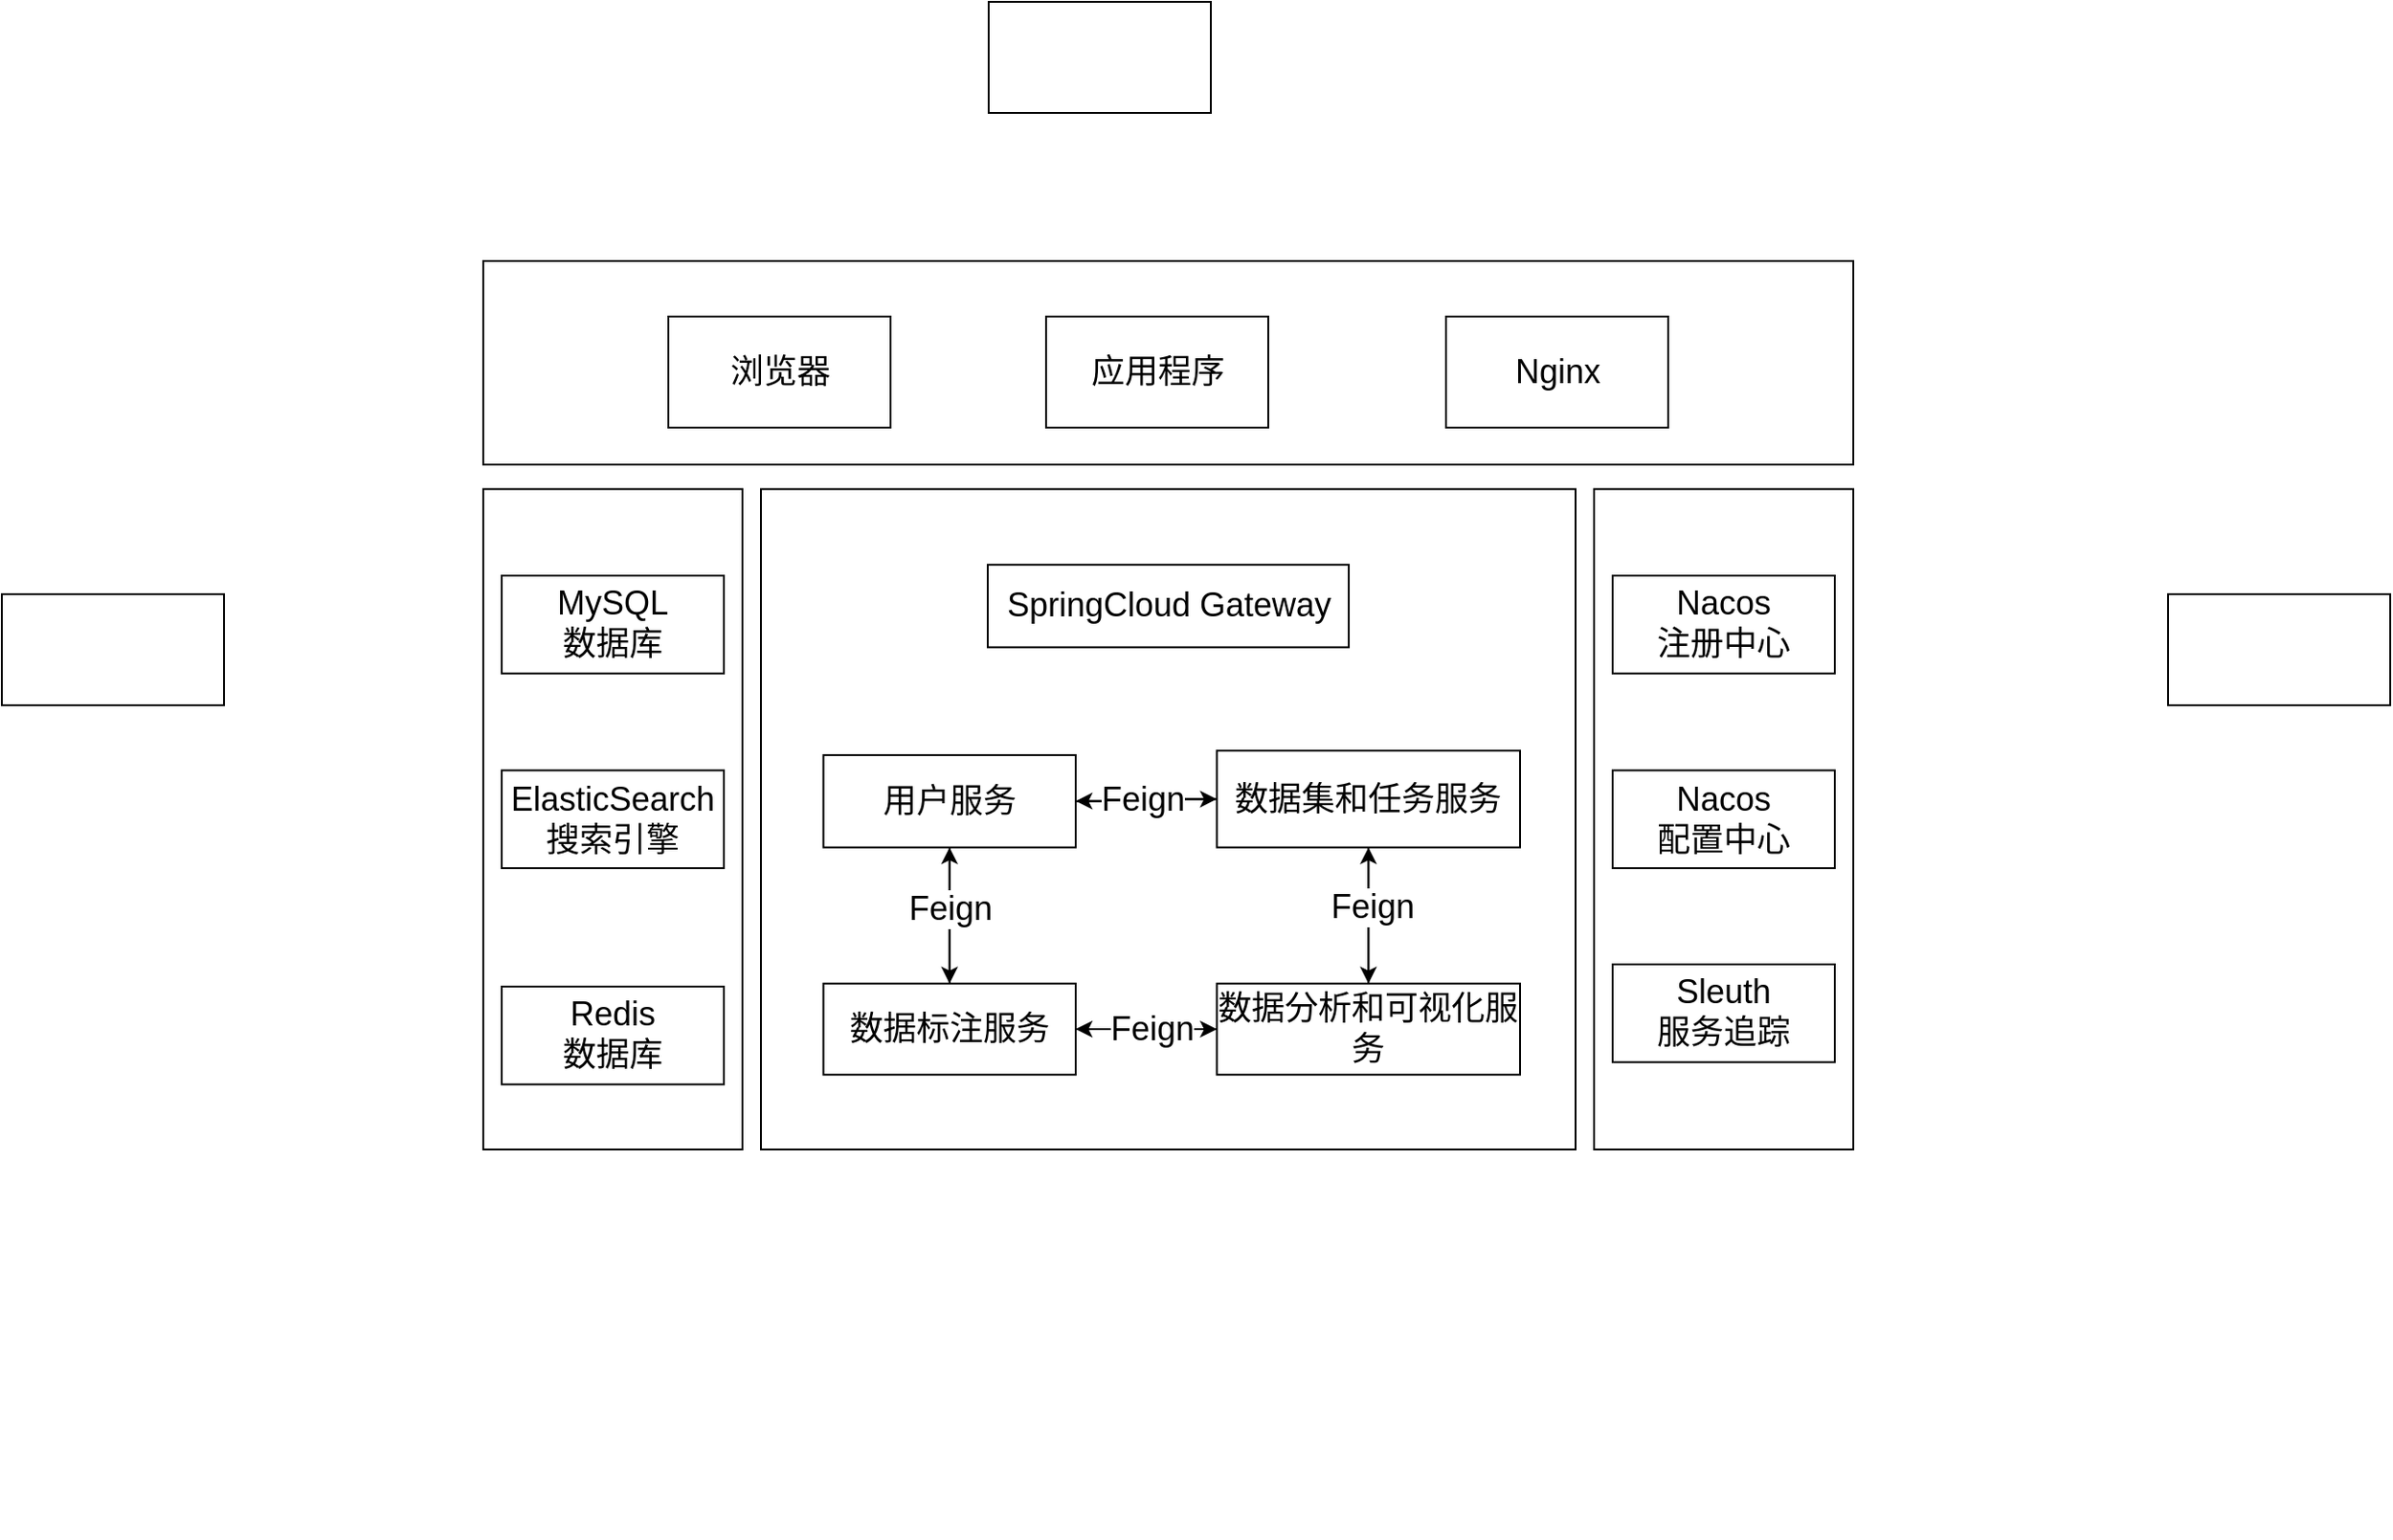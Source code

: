 <mxfile version="14.8.6" type="github">
  <diagram id="iS2GrhRJkrHkgEzzFlDL" name="第 1 页">
    <mxGraphModel dx="2249" dy="762" grid="1" gridSize="10" guides="1" tooltips="1" connect="1" arrows="1" fold="1" page="1" pageScale="1" pageWidth="827" pageHeight="1169" math="0" shadow="0">
      <root>
        <mxCell id="0" />
        <mxCell id="1" parent="0" />
        <mxCell id="yMRjelbhieKLuBqL2SfN-33" value="" style="group;fontStyle=4;fontSize=18;" parent="1" vertex="1" connectable="0">
          <mxGeometry x="50" y="280" width="760" height="550" as="geometry" />
        </mxCell>
        <mxCell id="yMRjelbhieKLuBqL2SfN-25" value="" style="verticalLabelPosition=bottom;verticalAlign=top;html=1;shape=mxgraph.basic.rect;fillColor2=none;strokeWidth=1;size=20;indent=5;fontSize=18;" parent="yMRjelbhieKLuBqL2SfN-33" vertex="1">
          <mxGeometry x="150" y="-16.76" width="440" height="356.76" as="geometry" />
        </mxCell>
        <mxCell id="yMRjelbhieKLuBqL2SfN-32" value="" style="rounded=0;whiteSpace=wrap;html=1;fontSize=18;" parent="yMRjelbhieKLuBqL2SfN-33" vertex="1">
          <mxGeometry x="600" y="-16.76" width="140" height="356.76" as="geometry" />
        </mxCell>
        <mxCell id="yMRjelbhieKLuBqL2SfN-34" value="SpringCloud Gateway" style="rounded=0;whiteSpace=wrap;html=1;fontSize=18;" parent="yMRjelbhieKLuBqL2SfN-33" vertex="1">
          <mxGeometry x="272.5" y="24.122" width="195" height="44.595" as="geometry" />
        </mxCell>
        <mxCell id="yMRjelbhieKLuBqL2SfN-90" value="" style="edgeStyle=orthogonalEdgeStyle;rounded=0;orthogonalLoop=1;jettySize=auto;html=1;strokeColor=none;fontSize=18;" parent="yMRjelbhieKLuBqL2SfN-33" source="yMRjelbhieKLuBqL2SfN-55" target="yMRjelbhieKLuBqL2SfN-76" edge="1">
          <mxGeometry relative="1" as="geometry" />
        </mxCell>
        <mxCell id="yMRjelbhieKLuBqL2SfN-91" style="edgeStyle=orthogonalEdgeStyle;rounded=0;orthogonalLoop=1;jettySize=auto;html=1;exitX=1;exitY=0.5;exitDx=0;exitDy=0;entryX=0;entryY=0.5;entryDx=0;entryDy=0;fontSize=18;" parent="yMRjelbhieKLuBqL2SfN-33" source="yMRjelbhieKLuBqL2SfN-55" target="yMRjelbhieKLuBqL2SfN-76" edge="1">
          <mxGeometry relative="1" as="geometry" />
        </mxCell>
        <mxCell id="yMRjelbhieKLuBqL2SfN-97" style="edgeStyle=orthogonalEdgeStyle;rounded=0;orthogonalLoop=1;jettySize=auto;html=1;exitX=0.5;exitY=1;exitDx=0;exitDy=0;entryX=0.5;entryY=0;entryDx=0;entryDy=0;fontSize=18;" parent="yMRjelbhieKLuBqL2SfN-33" source="yMRjelbhieKLuBqL2SfN-76" target="yMRjelbhieKLuBqL2SfN-89" edge="1">
          <mxGeometry relative="1" as="geometry" />
        </mxCell>
        <mxCell id="yMRjelbhieKLuBqL2SfN-76" value="数据集和任务服务" style="rounded=0;whiteSpace=wrap;html=1;fontSize=18;" parent="yMRjelbhieKLuBqL2SfN-33" vertex="1">
          <mxGeometry x="396.25" y="124.57" width="163.75" height="52.25" as="geometry" />
        </mxCell>
        <mxCell id="yMRjelbhieKLuBqL2SfN-106" value="Nacos&lt;br style=&quot;font-size: 18px;&quot;&gt;注册中心" style="rounded=0;whiteSpace=wrap;html=1;fontSize=18;" parent="yMRjelbhieKLuBqL2SfN-33" vertex="1">
          <mxGeometry x="610" y="30" width="120" height="52.84" as="geometry" />
        </mxCell>
        <mxCell id="yMRjelbhieKLuBqL2SfN-104" value="" style="group;fontSize=18;" parent="yMRjelbhieKLuBqL2SfN-33" vertex="1" connectable="0">
          <mxGeometry x="180" y="176.819" width="380" height="122.811" as="geometry" />
        </mxCell>
        <mxCell id="yMRjelbhieKLuBqL2SfN-55" value="用户服务" style="rounded=0;whiteSpace=wrap;html=1;fontSize=18;" parent="yMRjelbhieKLuBqL2SfN-104" vertex="1">
          <mxGeometry x="3.75" y="-49.87" width="136.25" height="49.87" as="geometry" />
        </mxCell>
        <mxCell id="yMRjelbhieKLuBqL2SfN-92" style="edgeStyle=orthogonalEdgeStyle;rounded=0;orthogonalLoop=1;jettySize=auto;html=1;exitX=0;exitY=0.5;exitDx=0;exitDy=0;fontSize=18;" parent="yMRjelbhieKLuBqL2SfN-104" source="yMRjelbhieKLuBqL2SfN-76" target="yMRjelbhieKLuBqL2SfN-55" edge="1">
          <mxGeometry relative="1" as="geometry">
            <Array as="points">
              <mxPoint x="170" y="-26" />
              <mxPoint x="170" y="-25" />
            </Array>
          </mxGeometry>
        </mxCell>
        <mxCell id="yMRjelbhieKLuBqL2SfN-93" value="Feign" style="edgeLabel;html=1;align=center;verticalAlign=middle;resizable=0;points=[];fontSize=18;" parent="yMRjelbhieKLuBqL2SfN-92" vertex="1" connectable="0">
          <mxGeometry x="-0.2" relative="1" as="geometry">
            <mxPoint x="-10" as="offset" />
          </mxGeometry>
        </mxCell>
        <mxCell id="yMRjelbhieKLuBqL2SfN-89" value="数据分析和可视化服务" style="rounded=0;whiteSpace=wrap;html=1;fontSize=18;" parent="yMRjelbhieKLuBqL2SfN-104" vertex="1">
          <mxGeometry x="216.25" y="73.551" width="163.75" height="49.26" as="geometry" />
        </mxCell>
        <mxCell id="yMRjelbhieKLuBqL2SfN-96" style="edgeStyle=orthogonalEdgeStyle;rounded=0;orthogonalLoop=1;jettySize=auto;html=1;exitX=0.5;exitY=0;exitDx=0;exitDy=0;entryX=0.5;entryY=1;entryDx=0;entryDy=0;fontSize=18;" parent="yMRjelbhieKLuBqL2SfN-33" edge="1">
          <mxGeometry relative="1" as="geometry">
            <mxPoint x="478.125" y="250.37" as="sourcePoint" />
            <mxPoint x="478.125" y="176.82" as="targetPoint" />
          </mxGeometry>
        </mxCell>
        <mxCell id="dWlSzDLBnPNPv_1ItXqP-2" value="&lt;font style=&quot;font-size: 18px&quot;&gt;Feign&lt;/font&gt;" style="edgeLabel;html=1;align=center;verticalAlign=middle;resizable=0;points=[];" vertex="1" connectable="0" parent="yMRjelbhieKLuBqL2SfN-96">
          <mxGeometry x="0.125" y="-2" relative="1" as="geometry">
            <mxPoint as="offset" />
          </mxGeometry>
        </mxCell>
        <mxCell id="yMRjelbhieKLuBqL2SfN-136" value="Nacos&lt;br style=&quot;font-size: 18px;&quot;&gt;配置中心" style="rounded=0;whiteSpace=wrap;html=1;fontSize=18;" parent="yMRjelbhieKLuBqL2SfN-33" vertex="1">
          <mxGeometry x="610" y="135.2" width="120" height="52.84" as="geometry" />
        </mxCell>
        <mxCell id="yMRjelbhieKLuBqL2SfN-137" value="Sleuth&lt;br style=&quot;font-size: 18px;&quot;&gt;服务追踪" style="rounded=0;whiteSpace=wrap;html=1;fontSize=18;" parent="yMRjelbhieKLuBqL2SfN-33" vertex="1">
          <mxGeometry x="610" y="240" width="120" height="52.84" as="geometry" />
        </mxCell>
        <mxCell id="yMRjelbhieKLuBqL2SfN-140" value="" style="rounded=0;whiteSpace=wrap;html=1;fontSize=18;" parent="yMRjelbhieKLuBqL2SfN-33" vertex="1">
          <mxGeometry y="-16.76" width="140" height="356.76" as="geometry" />
        </mxCell>
        <mxCell id="yMRjelbhieKLuBqL2SfN-141" value="MySQL&lt;br style=&quot;font-size: 18px;&quot;&gt;数据库" style="rounded=0;whiteSpace=wrap;html=1;fontSize=18;" parent="yMRjelbhieKLuBqL2SfN-33" vertex="1">
          <mxGeometry x="10" y="30" width="120" height="52.84" as="geometry" />
        </mxCell>
        <mxCell id="yMRjelbhieKLuBqL2SfN-144" value="Redis&lt;br style=&quot;font-size: 18px;&quot;&gt;数据库" style="rounded=0;whiteSpace=wrap;html=1;fontSize=18;" parent="yMRjelbhieKLuBqL2SfN-33" vertex="1">
          <mxGeometry x="10" y="252.0" width="120" height="52.84" as="geometry" />
        </mxCell>
        <mxCell id="yMRjelbhieKLuBqL2SfN-88" value="数据标注服务" style="rounded=0;whiteSpace=wrap;html=1;fontSize=18;" parent="yMRjelbhieKLuBqL2SfN-33" vertex="1">
          <mxGeometry x="183.75" y="250.369" width="136.25" height="49.26" as="geometry" />
        </mxCell>
        <mxCell id="yMRjelbhieKLuBqL2SfN-99" style="edgeStyle=orthogonalEdgeStyle;rounded=0;orthogonalLoop=1;jettySize=auto;html=1;exitX=0.5;exitY=0;exitDx=0;exitDy=0;entryX=0.5;entryY=1;entryDx=0;entryDy=0;fontSize=18;" parent="yMRjelbhieKLuBqL2SfN-33" source="yMRjelbhieKLuBqL2SfN-88" target="yMRjelbhieKLuBqL2SfN-55" edge="1">
          <mxGeometry relative="1" as="geometry" />
        </mxCell>
        <mxCell id="yMRjelbhieKLuBqL2SfN-110" style="edgeStyle=orthogonalEdgeStyle;rounded=0;orthogonalLoop=1;jettySize=auto;html=1;exitX=1;exitY=0.5;exitDx=0;exitDy=0;fontSize=18;" parent="yMRjelbhieKLuBqL2SfN-33" source="yMRjelbhieKLuBqL2SfN-88" target="yMRjelbhieKLuBqL2SfN-89" edge="1">
          <mxGeometry relative="1" as="geometry" />
        </mxCell>
        <mxCell id="yMRjelbhieKLuBqL2SfN-101" value="" style="edgeStyle=orthogonalEdgeStyle;rounded=0;orthogonalLoop=1;jettySize=auto;html=1;exitX=0;exitY=0.5;exitDx=0;exitDy=0;entryX=1;entryY=0.5;entryDx=0;entryDy=0;fontSize=18;" parent="yMRjelbhieKLuBqL2SfN-33" source="yMRjelbhieKLuBqL2SfN-89" target="yMRjelbhieKLuBqL2SfN-88" edge="1">
          <mxGeometry relative="1" as="geometry">
            <Array as="points">
              <mxPoint x="370" y="275" />
              <mxPoint x="370" y="275" />
            </Array>
          </mxGeometry>
        </mxCell>
        <mxCell id="yMRjelbhieKLuBqL2SfN-111" value="Feign" style="edgeLabel;html=1;align=center;verticalAlign=middle;resizable=0;points=[];fontSize=18;" parent="yMRjelbhieKLuBqL2SfN-101" vertex="1" connectable="0">
          <mxGeometry x="0.232" y="-4" relative="1" as="geometry">
            <mxPoint x="11" y="4" as="offset" />
          </mxGeometry>
        </mxCell>
        <mxCell id="yMRjelbhieKLuBqL2SfN-98" style="edgeStyle=orthogonalEdgeStyle;rounded=0;orthogonalLoop=1;jettySize=auto;html=1;exitX=0.5;exitY=1;exitDx=0;exitDy=0;entryX=0.5;entryY=0;entryDx=0;entryDy=0;fontSize=18;" parent="yMRjelbhieKLuBqL2SfN-33" source="yMRjelbhieKLuBqL2SfN-55" target="yMRjelbhieKLuBqL2SfN-88" edge="1">
          <mxGeometry relative="1" as="geometry" />
        </mxCell>
        <mxCell id="dWlSzDLBnPNPv_1ItXqP-3" value="&lt;font style=&quot;font-size: 18px&quot;&gt;Feign&lt;/font&gt;" style="edgeLabel;html=1;align=center;verticalAlign=middle;resizable=0;points=[];" vertex="1" connectable="0" parent="yMRjelbhieKLuBqL2SfN-98">
          <mxGeometry x="-0.098" relative="1" as="geometry">
            <mxPoint as="offset" />
          </mxGeometry>
        </mxCell>
        <mxCell id="yMRjelbhieKLuBqL2SfN-143" value="ElasticSearch&lt;br style=&quot;font-size: 18px;&quot;&gt;搜索引擎" style="rounded=0;whiteSpace=wrap;html=1;fontSize=18;" parent="yMRjelbhieKLuBqL2SfN-33" vertex="1">
          <mxGeometry x="10" y="135.2" width="120" height="52.84" as="geometry" />
        </mxCell>
        <mxCell id="MgoMLnzsLIg84IqJh-NS-1" value="" style="rounded=0;whiteSpace=wrap;html=1;fontSize=18;" parent="1" vertex="1">
          <mxGeometry x="323" width="120" height="60" as="geometry" />
        </mxCell>
        <mxCell id="MgoMLnzsLIg84IqJh-NS-2" value="" style="rounded=0;whiteSpace=wrap;html=1;fontSize=18;" parent="1" vertex="1">
          <mxGeometry x="-210" y="320" width="120" height="60" as="geometry" />
        </mxCell>
        <mxCell id="dWlSzDLBnPNPv_1ItXqP-4" value="" style="group" vertex="1" connectable="0" parent="1">
          <mxGeometry x="50" y="140" width="740" height="110" as="geometry" />
        </mxCell>
        <mxCell id="yMRjelbhieKLuBqL2SfN-15" value="" style="verticalLabelPosition=bottom;verticalAlign=top;html=1;shape=mxgraph.basic.rect;fillColor2=none;strokeWidth=1;size=0;indent=5;fontSize=18;" parent="dWlSzDLBnPNPv_1ItXqP-4" vertex="1">
          <mxGeometry width="740" height="110" as="geometry" />
        </mxCell>
        <mxCell id="yMRjelbhieKLuBqL2SfN-21" value="" style="group;fontSize=18;" parent="dWlSzDLBnPNPv_1ItXqP-4" vertex="1" connectable="0">
          <mxGeometry x="304" y="30" width="120" height="60" as="geometry" />
        </mxCell>
        <mxCell id="yMRjelbhieKLuBqL2SfN-19" value="" style="verticalLabelPosition=bottom;verticalAlign=top;html=1;shape=mxgraph.basic.rect;fillColor2=none;strokeWidth=1;size=20;indent=5;fontSize=18;" parent="yMRjelbhieKLuBqL2SfN-21" vertex="1">
          <mxGeometry width="120" height="60" as="geometry" />
        </mxCell>
        <mxCell id="yMRjelbhieKLuBqL2SfN-20" value="应用程序" style="text;html=1;resizable=0;autosize=1;align=center;verticalAlign=middle;points=[];fillColor=none;strokeColor=none;rounded=0;fontSize=18;" parent="yMRjelbhieKLuBqL2SfN-21" vertex="1">
          <mxGeometry x="15" y="15" width="90" height="30" as="geometry" />
        </mxCell>
        <mxCell id="yMRjelbhieKLuBqL2SfN-22" value="" style="group;fontSize=18;" parent="dWlSzDLBnPNPv_1ItXqP-4" vertex="1" connectable="0">
          <mxGeometry x="520" y="30" width="120" height="60" as="geometry" />
        </mxCell>
        <mxCell id="yMRjelbhieKLuBqL2SfN-29" value="" style="group;fontSize=18;" parent="yMRjelbhieKLuBqL2SfN-22" vertex="1" connectable="0">
          <mxGeometry width="120" height="60" as="geometry" />
        </mxCell>
        <mxCell id="yMRjelbhieKLuBqL2SfN-23" value="" style="verticalLabelPosition=bottom;verticalAlign=top;html=1;shape=mxgraph.basic.rect;fillColor2=none;strokeWidth=1;size=20;indent=5;fontSize=18;" parent="yMRjelbhieKLuBqL2SfN-29" vertex="1">
          <mxGeometry width="120" height="60" as="geometry" />
        </mxCell>
        <mxCell id="yMRjelbhieKLuBqL2SfN-24" value="Nginx" style="text;html=1;resizable=0;autosize=1;align=center;verticalAlign=middle;points=[];fillColor=none;strokeColor=none;rounded=0;fontSize=18;" parent="yMRjelbhieKLuBqL2SfN-29" vertex="1">
          <mxGeometry x="30" y="15" width="60" height="30" as="geometry" />
        </mxCell>
        <mxCell id="yMRjelbhieKLuBqL2SfN-26" value="" style="group;fontSize=18;" parent="dWlSzDLBnPNPv_1ItXqP-4" vertex="1" connectable="0">
          <mxGeometry x="100" y="30" width="120" height="60" as="geometry" />
        </mxCell>
        <mxCell id="yMRjelbhieKLuBqL2SfN-17" value="" style="verticalLabelPosition=bottom;verticalAlign=top;html=1;shape=mxgraph.basic.rect;fillColor2=none;strokeWidth=1;size=20;indent=5;fontSize=18;" parent="yMRjelbhieKLuBqL2SfN-26" vertex="1">
          <mxGeometry width="120" height="60" as="geometry" />
        </mxCell>
        <mxCell id="yMRjelbhieKLuBqL2SfN-18" value="浏览器" style="text;html=1;resizable=0;autosize=1;align=center;verticalAlign=middle;points=[];fillColor=none;strokeColor=none;rounded=0;fontSize=18;" parent="yMRjelbhieKLuBqL2SfN-26" vertex="1">
          <mxGeometry x="25" y="15" width="70" height="30" as="geometry" />
        </mxCell>
        <mxCell id="dWlSzDLBnPNPv_1ItXqP-5" value="" style="rounded=0;whiteSpace=wrap;html=1;fontSize=18;" vertex="1" parent="1">
          <mxGeometry x="960" y="320" width="120" height="60" as="geometry" />
        </mxCell>
      </root>
    </mxGraphModel>
  </diagram>
</mxfile>
